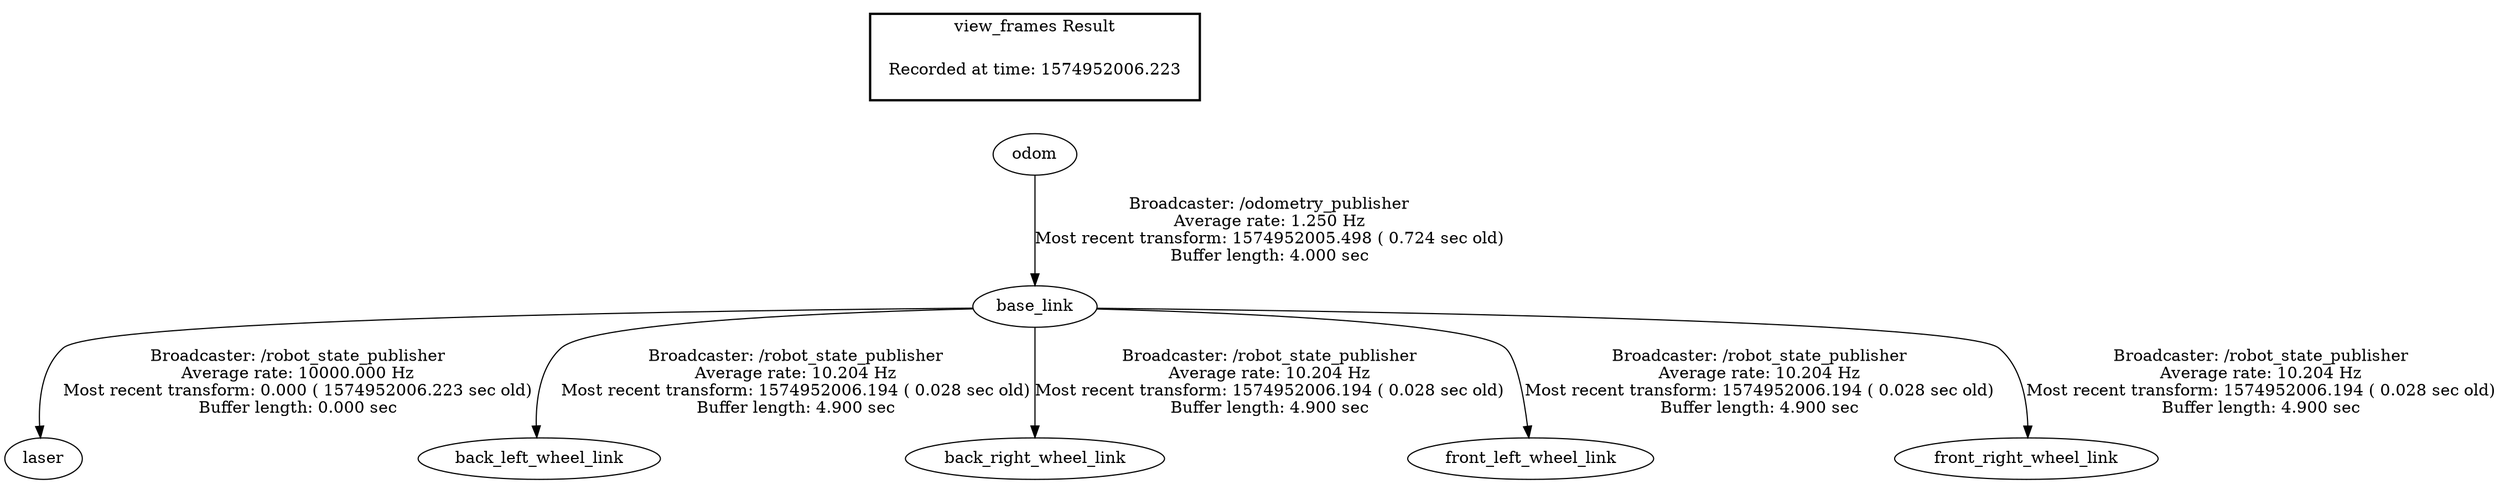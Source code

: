 digraph G {
"base_link" -> "laser"[label="Broadcaster: /robot_state_publisher\nAverage rate: 10000.000 Hz\nMost recent transform: 0.000 ( 1574952006.223 sec old)\nBuffer length: 0.000 sec\n"];
"odom" -> "base_link"[label="Broadcaster: /odometry_publisher\nAverage rate: 1.250 Hz\nMost recent transform: 1574952005.498 ( 0.724 sec old)\nBuffer length: 4.000 sec\n"];
"base_link" -> "back_left_wheel_link"[label="Broadcaster: /robot_state_publisher\nAverage rate: 10.204 Hz\nMost recent transform: 1574952006.194 ( 0.028 sec old)\nBuffer length: 4.900 sec\n"];
"base_link" -> "back_right_wheel_link"[label="Broadcaster: /robot_state_publisher\nAverage rate: 10.204 Hz\nMost recent transform: 1574952006.194 ( 0.028 sec old)\nBuffer length: 4.900 sec\n"];
"base_link" -> "front_left_wheel_link"[label="Broadcaster: /robot_state_publisher\nAverage rate: 10.204 Hz\nMost recent transform: 1574952006.194 ( 0.028 sec old)\nBuffer length: 4.900 sec\n"];
"base_link" -> "front_right_wheel_link"[label="Broadcaster: /robot_state_publisher\nAverage rate: 10.204 Hz\nMost recent transform: 1574952006.194 ( 0.028 sec old)\nBuffer length: 4.900 sec\n"];
edge [style=invis];
 subgraph cluster_legend { style=bold; color=black; label ="view_frames Result";
"Recorded at time: 1574952006.223"[ shape=plaintext ] ;
 }->"odom";
}